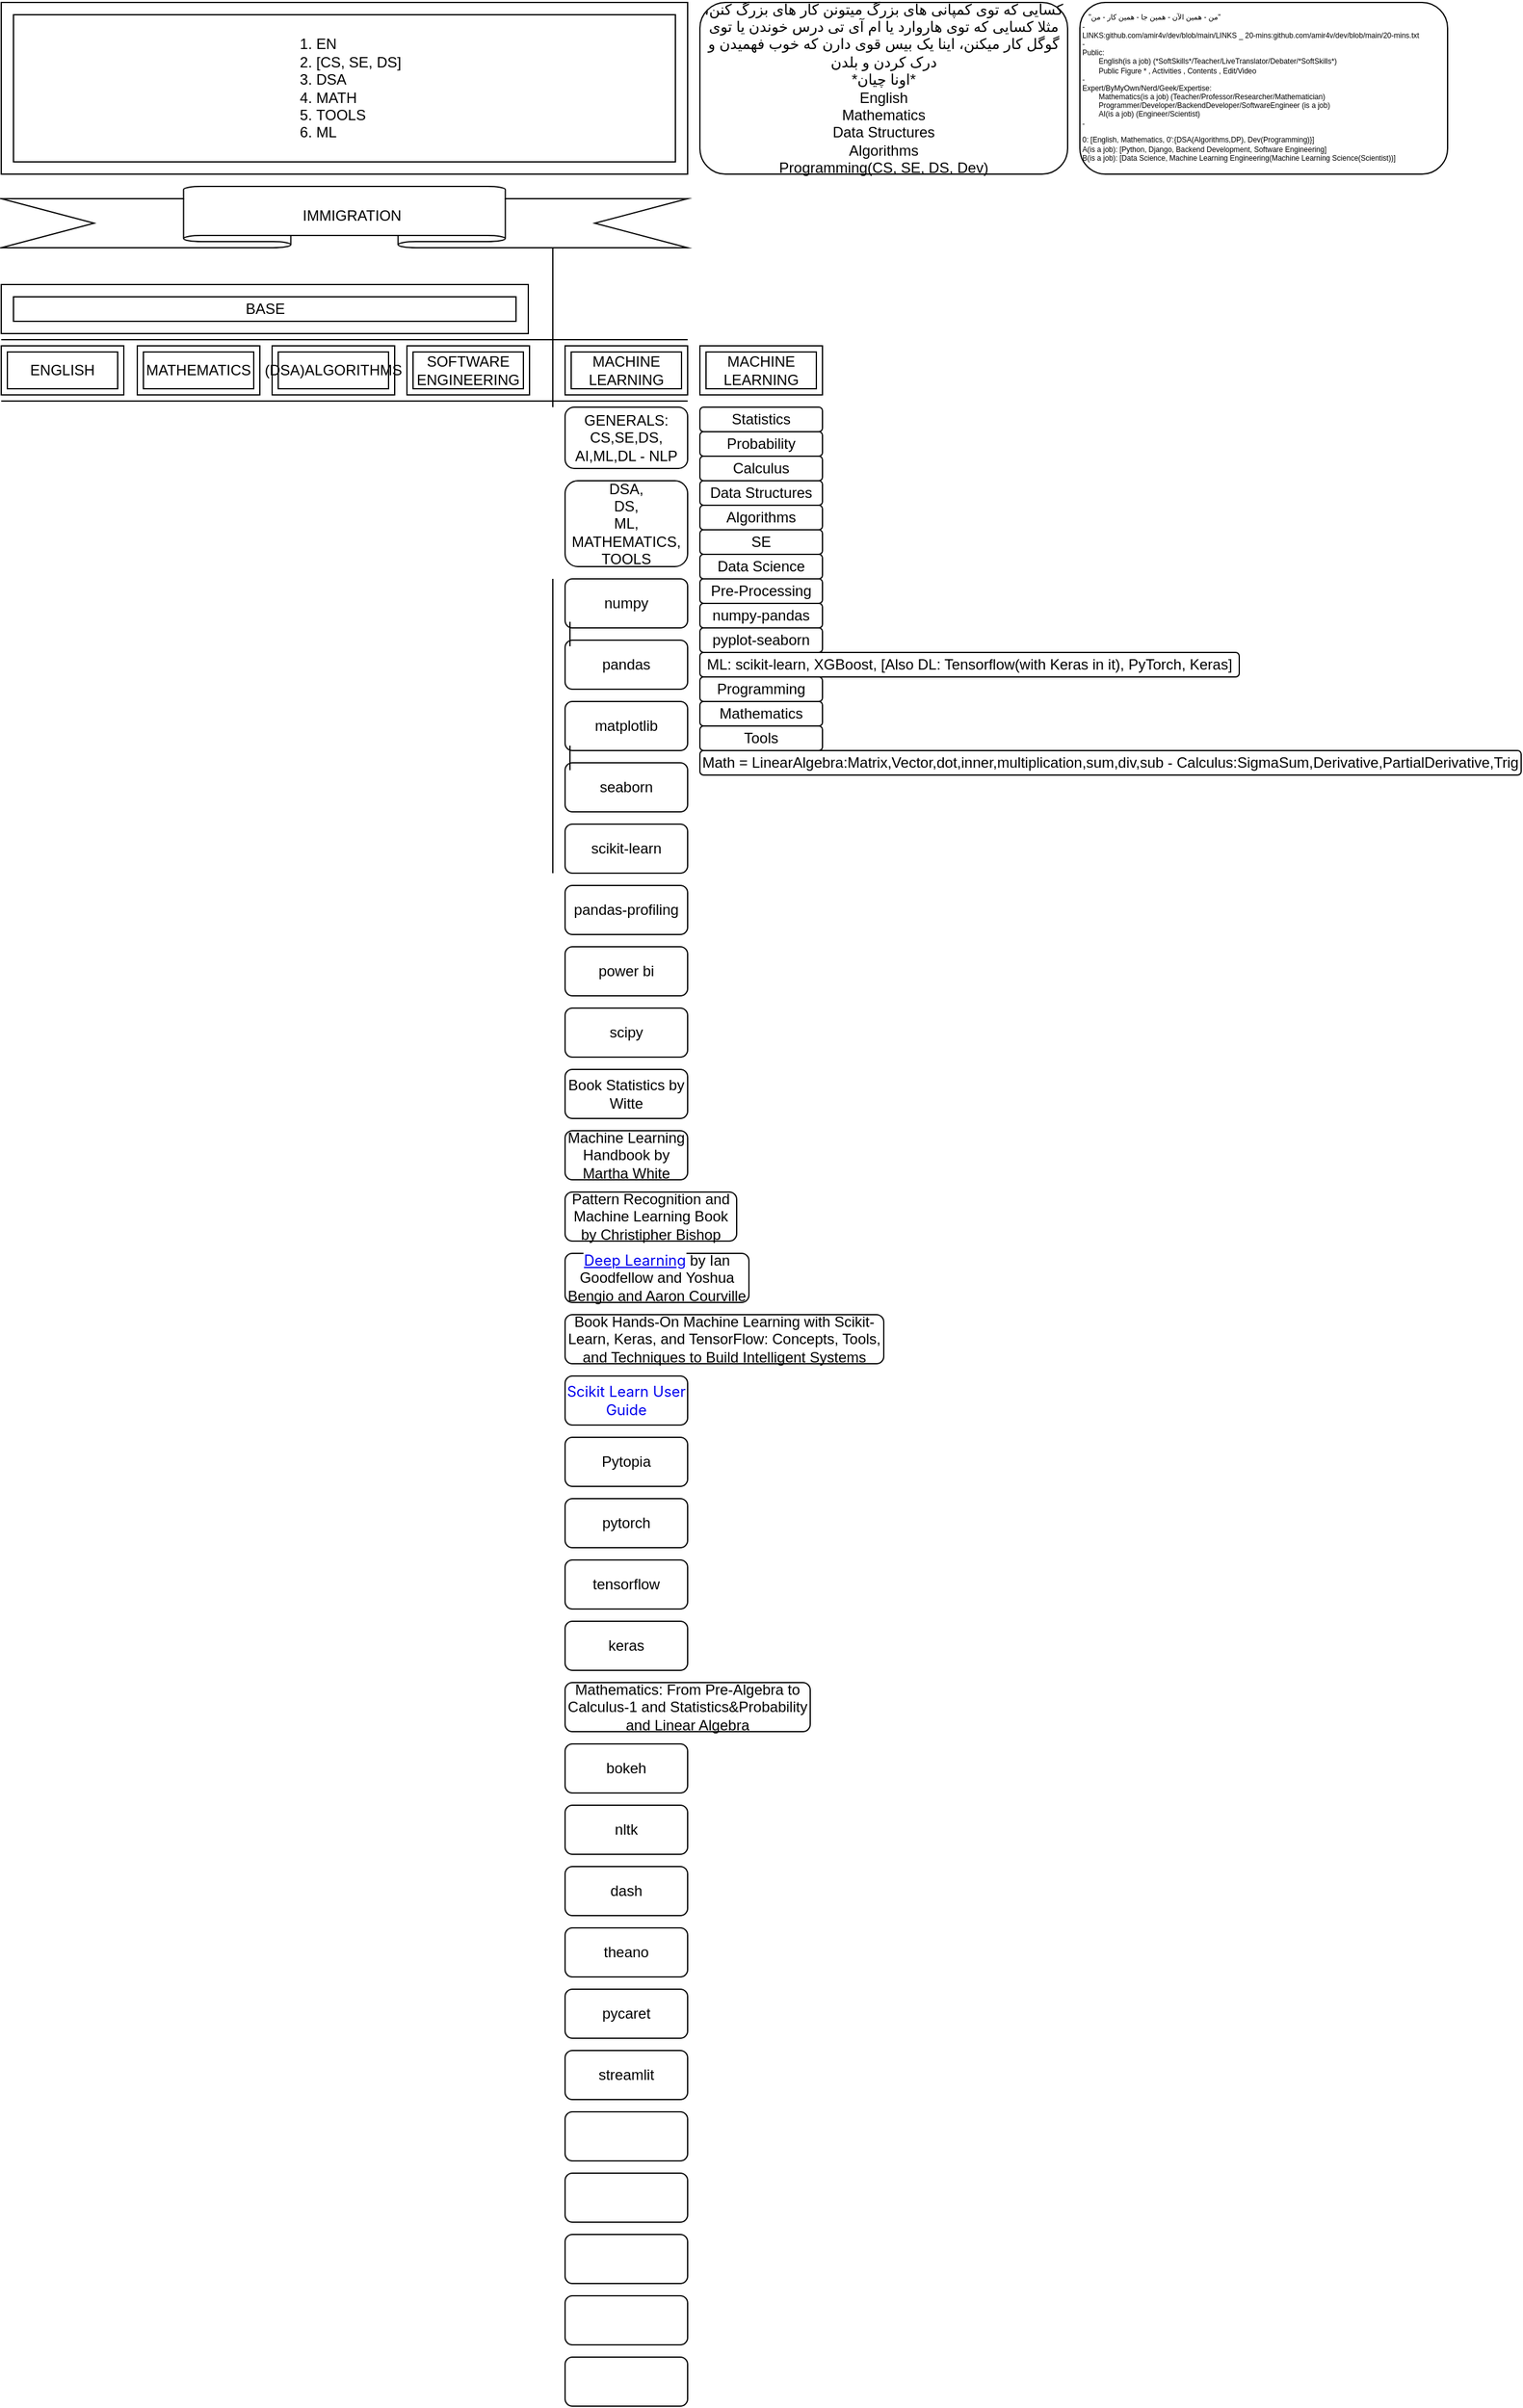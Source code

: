 <mxfile version="24.7.2" type="github">
  <diagram name="Page-1" id="Pw1lx-9ADOZ67-cU_8lc">
    <mxGraphModel dx="276" dy="1242" grid="1" gridSize="10" guides="1" tooltips="1" connect="1" arrows="1" fold="1" page="1" pageScale="1" pageWidth="850" pageHeight="1100" math="0" shadow="0">
      <root>
        <mxCell id="0" />
        <mxCell id="1" parent="0" />
        <mxCell id="dCaoCA2dHIqfcbdslcku-3" value="MACHINE LEARNING" style="shape=ext;margin=3;double=1;whiteSpace=wrap;html=1;align=center;" parent="1" vertex="1">
          <mxGeometry x="630" y="-40" width="100" height="40" as="geometry" />
        </mxCell>
        <mxCell id="dCaoCA2dHIqfcbdslcku-8" value="" style="verticalLabelPosition=bottom;verticalAlign=top;html=1;shape=mxgraph.basic.banner" parent="1" vertex="1">
          <mxGeometry x="170" y="-170" width="560" height="50" as="geometry" />
        </mxCell>
        <mxCell id="dCaoCA2dHIqfcbdslcku-9" value="IMMIGRATION" style="text;strokeColor=none;fillColor=none;spacingLeft=4;spacingRight=4;overflow=hidden;rotatable=0;points=[[0,0.5],[1,0.5]];portConstraint=eastwest;fontSize=12;whiteSpace=wrap;html=1;" parent="1" vertex="1">
          <mxGeometry x="410" y="-160" width="150" height="30" as="geometry" />
        </mxCell>
        <mxCell id="dCaoCA2dHIqfcbdslcku-10" value="ENGLISH" style="shape=ext;margin=3;double=1;whiteSpace=wrap;html=1;align=center;" parent="1" vertex="1">
          <mxGeometry x="170" y="-40" width="100" height="40" as="geometry" />
        </mxCell>
        <mxCell id="dCaoCA2dHIqfcbdslcku-11" value="SOFTWARE ENGINEERING" style="shape=ext;margin=3;double=1;whiteSpace=wrap;html=1;align=center;" parent="1" vertex="1">
          <mxGeometry x="501" y="-40" width="100" height="40" as="geometry" />
        </mxCell>
        <mxCell id="dCaoCA2dHIqfcbdslcku-12" value="MATHEMATICS" style="shape=ext;margin=3;double=1;whiteSpace=wrap;html=1;align=center;" parent="1" vertex="1">
          <mxGeometry x="281" y="-40" width="100" height="40" as="geometry" />
        </mxCell>
        <mxCell id="dCaoCA2dHIqfcbdslcku-13" value="(DSA)ALGORITHMS" style="shape=ext;margin=3;double=1;whiteSpace=wrap;html=1;align=center;" parent="1" vertex="1">
          <mxGeometry x="391" y="-40" width="100" height="40" as="geometry" />
        </mxCell>
        <mxCell id="5NISFXG1NPqAGdjbYSEB-1" value="" style="endArrow=none;html=1;rounded=0;" parent="1" edge="1">
          <mxGeometry width="50" height="50" relative="1" as="geometry">
            <mxPoint x="620" y="10" as="sourcePoint" />
            <mxPoint x="620" y="-120" as="targetPoint" />
          </mxGeometry>
        </mxCell>
        <mxCell id="uNf8jhvKmDgPgvKZIGbK-1" value="" style="verticalLabelPosition=bottom;verticalAlign=top;html=1;shape=mxgraph.basic.frame;dx=10;whiteSpace=wrap;" parent="1" vertex="1">
          <mxGeometry x="170" y="-90" width="430" height="40" as="geometry" />
        </mxCell>
        <mxCell id="uNf8jhvKmDgPgvKZIGbK-2" value="BASE" style="text;html=1;align=center;verticalAlign=middle;resizable=0;points=[];autosize=1;strokeColor=none;fillColor=none;" parent="1" vertex="1">
          <mxGeometry x="355" y="-85" width="60" height="30" as="geometry" />
        </mxCell>
        <mxCell id="uNf8jhvKmDgPgvKZIGbK-3" value="GENERALS:&lt;br&gt;CS,SE,DS, AI,ML,DL - NLP" style="rounded=1;whiteSpace=wrap;html=1;" parent="1" vertex="1">
          <mxGeometry x="630" y="10" width="100" height="50" as="geometry" />
        </mxCell>
        <mxCell id="uNf8jhvKmDgPgvKZIGbK-4" value="DSA,&lt;br&gt;DS,&lt;br&gt;ML,&lt;br&gt;MATHEMATICS,&lt;br&gt;TOOLS" style="rounded=1;whiteSpace=wrap;html=1;" parent="1" vertex="1">
          <mxGeometry x="630" y="70" width="100" height="70" as="geometry" />
        </mxCell>
        <mxCell id="uNf8jhvKmDgPgvKZIGbK-5" value="numpy" style="rounded=1;whiteSpace=wrap;html=1;" parent="1" vertex="1">
          <mxGeometry x="630" y="150" width="100" height="40" as="geometry" />
        </mxCell>
        <mxCell id="uNf8jhvKmDgPgvKZIGbK-6" value="pandas" style="rounded=1;whiteSpace=wrap;html=1;" parent="1" vertex="1">
          <mxGeometry x="630" y="200" width="100" height="40" as="geometry" />
        </mxCell>
        <mxCell id="uNf8jhvKmDgPgvKZIGbK-7" value="matplotlib" style="rounded=1;whiteSpace=wrap;html=1;" parent="1" vertex="1">
          <mxGeometry x="630" y="250" width="100" height="40" as="geometry" />
        </mxCell>
        <mxCell id="uNf8jhvKmDgPgvKZIGbK-8" value="seaborn" style="rounded=1;whiteSpace=wrap;html=1;" parent="1" vertex="1">
          <mxGeometry x="630" y="300" width="100" height="40" as="geometry" />
        </mxCell>
        <mxCell id="uNf8jhvKmDgPgvKZIGbK-9" value="scipy" style="rounded=1;whiteSpace=wrap;html=1;" parent="1" vertex="1">
          <mxGeometry x="630" y="500" width="100" height="40" as="geometry" />
        </mxCell>
        <mxCell id="uNf8jhvKmDgPgvKZIGbK-10" value="scikit-learn" style="rounded=1;whiteSpace=wrap;html=1;" parent="1" vertex="1">
          <mxGeometry x="630" y="350" width="100" height="40" as="geometry" />
        </mxCell>
        <mxCell id="uNf8jhvKmDgPgvKZIGbK-11" value="power bi" style="rounded=1;whiteSpace=wrap;html=1;" parent="1" vertex="1">
          <mxGeometry x="630" y="450" width="100" height="40" as="geometry" />
        </mxCell>
        <mxCell id="uNf8jhvKmDgPgvKZIGbK-12" value="pandas-profiling" style="rounded=1;whiteSpace=wrap;html=1;" parent="1" vertex="1">
          <mxGeometry x="630" y="400" width="100" height="40" as="geometry" />
        </mxCell>
        <mxCell id="uNf8jhvKmDgPgvKZIGbK-13" value="Book Statistics by Witte" style="rounded=1;whiteSpace=wrap;html=1;" parent="1" vertex="1">
          <mxGeometry x="630" y="550" width="100" height="40" as="geometry" />
        </mxCell>
        <mxCell id="uNf8jhvKmDgPgvKZIGbK-14" value="Machine Learning Handbook by Martha White" style="rounded=1;whiteSpace=wrap;html=1;" parent="1" vertex="1">
          <mxGeometry x="630" y="600" width="100" height="40" as="geometry" />
        </mxCell>
        <mxCell id="uNf8jhvKmDgPgvKZIGbK-15" value="Pattern Recognition and Machine Learning Book by Christipher Bishop" style="rounded=1;whiteSpace=wrap;html=1;" parent="1" vertex="1">
          <mxGeometry x="630" y="650" width="140" height="40" as="geometry" />
        </mxCell>
        <mxCell id="uNf8jhvKmDgPgvKZIGbK-16" value="&lt;font style=&quot;font-size: 12px;&quot;&gt;&lt;a style=&quot;box-sizing: unset; cursor: pointer; font-family: -apple-system, BlinkMacSystemFont, &amp;quot;Segoe UI&amp;quot;, Helvetica, Arial, sans-serif, &amp;quot;Apple Color Emoji&amp;quot;, &amp;quot;Segoe UI Emoji&amp;quot;, &amp;quot;Segoe UI Symbol&amp;quot;; text-align: left; background-color: rgb(255, 255, 255);&quot; href=&quot;https://www.deeplearningbook.org/&quot;&gt;Deep Learning&lt;/a&gt;&amp;nbsp;by Ian Goodfellow and Yoshua Bengio and Aaron Courville&lt;/font&gt;" style="rounded=1;whiteSpace=wrap;html=1;" parent="1" vertex="1">
          <mxGeometry x="630" y="700" width="150" height="40" as="geometry" />
        </mxCell>
        <mxCell id="uNf8jhvKmDgPgvKZIGbK-17" value="&lt;a style=&quot;background-color: rgb(255, 255, 255); font-family: -apple-system, BlinkMacSystemFont, &amp;quot;Segoe UI&amp;quot;, Helvetica, Arial, sans-serif, &amp;quot;Apple Color Emoji&amp;quot;, &amp;quot;Segoe UI Emoji&amp;quot;, &amp;quot;Segoe UI Symbol&amp;quot;; text-align: start; box-sizing: unset; text-decoration-line: none;&quot; href=&quot;https://scikit-learn.org/stable/user_guide.html&quot;&gt;&lt;font style=&quot;font-size: 12px;&quot;&gt;Scikit Learn User Guide&lt;/font&gt;&lt;/a&gt;" style="rounded=1;whiteSpace=wrap;html=1;" parent="1" vertex="1">
          <mxGeometry x="630" y="800" width="100" height="40" as="geometry" />
        </mxCell>
        <mxCell id="uNf8jhvKmDgPgvKZIGbK-18" value="Book Hands-On Machine Learning with Scikit-Learn, Keras, and TensorFlow: Concepts, Tools, and Techniques to Build Intelligent Systems" style="rounded=1;whiteSpace=wrap;html=1;" parent="1" vertex="1">
          <mxGeometry x="630" y="750" width="260" height="40" as="geometry" />
        </mxCell>
        <mxCell id="uNf8jhvKmDgPgvKZIGbK-19" value="Pytopia" style="rounded=1;whiteSpace=wrap;html=1;" parent="1" vertex="1">
          <mxGeometry x="630" y="850" width="100" height="40" as="geometry" />
        </mxCell>
        <mxCell id="uNf8jhvKmDgPgvKZIGbK-20" value="pytorch" style="rounded=1;whiteSpace=wrap;html=1;" parent="1" vertex="1">
          <mxGeometry x="630" y="900" width="100" height="40" as="geometry" />
        </mxCell>
        <mxCell id="eiy_VjTBnV1nARQNC3YB-1" value="" style="endArrow=none;html=1;rounded=0;" parent="1" edge="1">
          <mxGeometry width="50" height="50" relative="1" as="geometry">
            <mxPoint x="620" y="390" as="sourcePoint" />
            <mxPoint x="620" y="150" as="targetPoint" />
          </mxGeometry>
        </mxCell>
        <mxCell id="eiy_VjTBnV1nARQNC3YB-2" value="tensorflow" style="rounded=1;whiteSpace=wrap;html=1;" parent="1" vertex="1">
          <mxGeometry x="630" y="950" width="100" height="40" as="geometry" />
        </mxCell>
        <mxCell id="eiy_VjTBnV1nARQNC3YB-3" value="keras" style="rounded=1;whiteSpace=wrap;html=1;" parent="1" vertex="1">
          <mxGeometry x="630" y="1000" width="100" height="40" as="geometry" />
        </mxCell>
        <mxCell id="eiy_VjTBnV1nARQNC3YB-4" value="Mathematics: From Pre-Algebra to Calculus-1 and Statistics&amp;amp;Probability and Linear Algebra" style="rounded=1;whiteSpace=wrap;html=1;" parent="1" vertex="1">
          <mxGeometry x="630" y="1050" width="200" height="40" as="geometry" />
        </mxCell>
        <mxCell id="eiy_VjTBnV1nARQNC3YB-5" value="bokeh" style="rounded=1;whiteSpace=wrap;html=1;" parent="1" vertex="1">
          <mxGeometry x="630" y="1100" width="100" height="40" as="geometry" />
        </mxCell>
        <mxCell id="eiy_VjTBnV1nARQNC3YB-6" value="nltk" style="rounded=1;whiteSpace=wrap;html=1;" parent="1" vertex="1">
          <mxGeometry x="630" y="1150" width="100" height="40" as="geometry" />
        </mxCell>
        <mxCell id="eiy_VjTBnV1nARQNC3YB-7" value="dash" style="rounded=1;whiteSpace=wrap;html=1;" parent="1" vertex="1">
          <mxGeometry x="630" y="1200" width="100" height="40" as="geometry" />
        </mxCell>
        <mxCell id="eiy_VjTBnV1nARQNC3YB-8" value="theano" style="rounded=1;whiteSpace=wrap;html=1;" parent="1" vertex="1">
          <mxGeometry x="630" y="1250" width="100" height="40" as="geometry" />
        </mxCell>
        <mxCell id="eiy_VjTBnV1nARQNC3YB-9" value="pycaret" style="rounded=1;whiteSpace=wrap;html=1;" parent="1" vertex="1">
          <mxGeometry x="630" y="1300" width="100" height="40" as="geometry" />
        </mxCell>
        <mxCell id="eiy_VjTBnV1nARQNC3YB-10" value="streamlit" style="rounded=1;whiteSpace=wrap;html=1;" parent="1" vertex="1">
          <mxGeometry x="630" y="1350" width="100" height="40" as="geometry" />
        </mxCell>
        <mxCell id="eiy_VjTBnV1nARQNC3YB-11" value="" style="rounded=1;whiteSpace=wrap;html=1;" parent="1" vertex="1">
          <mxGeometry x="630" y="1400" width="100" height="40" as="geometry" />
        </mxCell>
        <mxCell id="eiy_VjTBnV1nARQNC3YB-12" value="" style="rounded=1;whiteSpace=wrap;html=1;" parent="1" vertex="1">
          <mxGeometry x="630" y="1450" width="100" height="40" as="geometry" />
        </mxCell>
        <mxCell id="eiy_VjTBnV1nARQNC3YB-13" value="" style="rounded=1;whiteSpace=wrap;html=1;" parent="1" vertex="1">
          <mxGeometry x="630" y="1500" width="100" height="40" as="geometry" />
        </mxCell>
        <mxCell id="eiy_VjTBnV1nARQNC3YB-14" value="" style="rounded=1;whiteSpace=wrap;html=1;" parent="1" vertex="1">
          <mxGeometry x="630" y="1550" width="100" height="40" as="geometry" />
        </mxCell>
        <mxCell id="eiy_VjTBnV1nARQNC3YB-15" value="" style="rounded=1;whiteSpace=wrap;html=1;" parent="1" vertex="1">
          <mxGeometry x="630" y="1600" width="100" height="40" as="geometry" />
        </mxCell>
        <mxCell id="eiy_VjTBnV1nARQNC3YB-16" value="" style="endArrow=none;html=1;rounded=0;entryX=1;entryY=1;entryDx=0;entryDy=0;exitX=0;exitY=1;exitDx=0;exitDy=0;exitPerimeter=0;" parent="1" edge="1">
          <mxGeometry width="50" height="50" relative="1" as="geometry">
            <mxPoint x="170" y="-45" as="sourcePoint" />
            <mxPoint x="730" y="-45" as="targetPoint" />
          </mxGeometry>
        </mxCell>
        <mxCell id="eiy_VjTBnV1nARQNC3YB-17" value="" style="endArrow=none;html=1;rounded=0;entryX=1;entryY=1;entryDx=0;entryDy=0;exitX=0;exitY=1;exitDx=0;exitDy=0;exitPerimeter=0;" parent="1" edge="1">
          <mxGeometry width="50" height="50" relative="1" as="geometry">
            <mxPoint x="170" y="5" as="sourcePoint" />
            <mxPoint x="730" y="5" as="targetPoint" />
          </mxGeometry>
        </mxCell>
        <mxCell id="RyTJMQ-wxWSSFwGndHPK-2" value="" style="verticalLabelPosition=bottom;verticalAlign=top;html=1;shape=mxgraph.basic.frame;dx=10;whiteSpace=wrap;" parent="1" vertex="1">
          <mxGeometry x="170" y="-320" width="560" height="140" as="geometry" />
        </mxCell>
        <mxCell id="RyTJMQ-wxWSSFwGndHPK-5" value="&lt;div&gt;&lt;ol&gt;&lt;li&gt;EN&lt;/li&gt;&lt;li&gt;[CS, SE, DS]&lt;/li&gt;&lt;li&gt;DSA&lt;/li&gt;&lt;li&gt;MATH&lt;/li&gt;&lt;li&gt;TOOLS&lt;/li&gt;&lt;li&gt;ML&lt;/li&gt;&lt;/ol&gt;&lt;/div&gt;" style="text;html=1;align=left;verticalAlign=middle;resizable=0;points=[];autosize=1;strokeColor=none;fillColor=none;" parent="1" vertex="1">
          <mxGeometry x="385" y="-310" width="130" height="120" as="geometry" />
        </mxCell>
        <mxCell id="rNfnYfNZXdWyFEMV66Mj-3" value="" style="endArrow=none;html=1;rounded=0;" parent="1" edge="1">
          <mxGeometry width="50" height="50" relative="1" as="geometry">
            <mxPoint x="634" y="205" as="sourcePoint" />
            <mxPoint x="634" y="185" as="targetPoint" />
          </mxGeometry>
        </mxCell>
        <mxCell id="rNfnYfNZXdWyFEMV66Mj-4" value="" style="endArrow=none;html=1;rounded=0;" parent="1" edge="1">
          <mxGeometry width="50" height="50" relative="1" as="geometry">
            <mxPoint x="634" y="306" as="sourcePoint" />
            <mxPoint x="634" y="286" as="targetPoint" />
          </mxGeometry>
        </mxCell>
        <mxCell id="NjcC3SJjB0qP52kyVzx2-1" value="کسایی که توی کمپانی های بزرگ میتونن کار های بزرگ کنن، مثلا کسایی که توی هاروارد یا ام آی تی درس خوندن یا توی گوگل کار میکنن، اینا یک بیس قوی دارن که خوب فهمیدن و درک کردن و بلدن&lt;br&gt;*اونا چیان*&lt;br&gt;English&lt;br&gt;Mathematics&lt;br&gt;Data Structures&lt;br&gt;Algorithms&lt;br&gt;Programming(CS, SE, DS, Dev)" style="rounded=1;whiteSpace=wrap;html=1;" parent="1" vertex="1">
          <mxGeometry x="740" y="-320" width="300" height="140" as="geometry" />
        </mxCell>
        <mxCell id="8nW1GslCeC44FkuKD25y-1" value="MACHINE LEARNING" style="shape=ext;margin=3;double=1;whiteSpace=wrap;html=1;align=center;" parent="1" vertex="1">
          <mxGeometry x="740" y="-40" width="100" height="40" as="geometry" />
        </mxCell>
        <mxCell id="8nW1GslCeC44FkuKD25y-2" value="Statistics" style="rounded=1;whiteSpace=wrap;html=1;" parent="1" vertex="1">
          <mxGeometry x="740" y="10" width="100" height="20" as="geometry" />
        </mxCell>
        <mxCell id="8nW1GslCeC44FkuKD25y-3" value="Probability" style="rounded=1;whiteSpace=wrap;html=1;" parent="1" vertex="1">
          <mxGeometry x="740" y="30" width="100" height="20" as="geometry" />
        </mxCell>
        <mxCell id="8nW1GslCeC44FkuKD25y-4" value="Calculus" style="rounded=1;whiteSpace=wrap;html=1;" parent="1" vertex="1">
          <mxGeometry x="740" y="50" width="100" height="20" as="geometry" />
        </mxCell>
        <mxCell id="8nW1GslCeC44FkuKD25y-5" value="Data Structures" style="rounded=1;whiteSpace=wrap;html=1;" parent="1" vertex="1">
          <mxGeometry x="740" y="70" width="100" height="20" as="geometry" />
        </mxCell>
        <mxCell id="8nW1GslCeC44FkuKD25y-6" value="Algorithms" style="rounded=1;whiteSpace=wrap;html=1;" parent="1" vertex="1">
          <mxGeometry x="740" y="90" width="100" height="20" as="geometry" />
        </mxCell>
        <mxCell id="8nW1GslCeC44FkuKD25y-7" value="SE" style="rounded=1;whiteSpace=wrap;html=1;" parent="1" vertex="1">
          <mxGeometry x="740" y="110" width="100" height="20" as="geometry" />
        </mxCell>
        <mxCell id="8nW1GslCeC44FkuKD25y-8" value="Data Science" style="rounded=1;whiteSpace=wrap;html=1;" parent="1" vertex="1">
          <mxGeometry x="740" y="130" width="100" height="20" as="geometry" />
        </mxCell>
        <mxCell id="8nW1GslCeC44FkuKD25y-9" value="Pre-Processing" style="rounded=1;whiteSpace=wrap;html=1;" parent="1" vertex="1">
          <mxGeometry x="740" y="150" width="100" height="20" as="geometry" />
        </mxCell>
        <mxCell id="8nW1GslCeC44FkuKD25y-10" value="numpy-pandas" style="rounded=1;whiteSpace=wrap;html=1;" parent="1" vertex="1">
          <mxGeometry x="740" y="170" width="100" height="20" as="geometry" />
        </mxCell>
        <mxCell id="8nW1GslCeC44FkuKD25y-11" value="pyplot-seaborn" style="rounded=1;whiteSpace=wrap;html=1;" parent="1" vertex="1">
          <mxGeometry x="740" y="190" width="100" height="20" as="geometry" />
        </mxCell>
        <mxCell id="8nW1GslCeC44FkuKD25y-12" value="ML: scikit-learn, XGBoost, [Also DL: Tensorflow(with Keras in it), PyTorch, Keras]" style="rounded=1;whiteSpace=wrap;html=1;" parent="1" vertex="1">
          <mxGeometry x="740" y="210" width="440" height="20" as="geometry" />
        </mxCell>
        <mxCell id="8nW1GslCeC44FkuKD25y-13" value="Programming" style="rounded=1;whiteSpace=wrap;html=1;" parent="1" vertex="1">
          <mxGeometry x="740" y="230" width="100" height="20" as="geometry" />
        </mxCell>
        <mxCell id="8nW1GslCeC44FkuKD25y-14" value="Mathematics" style="rounded=1;whiteSpace=wrap;html=1;" parent="1" vertex="1">
          <mxGeometry x="740" y="250" width="100" height="20" as="geometry" />
        </mxCell>
        <mxCell id="8nW1GslCeC44FkuKD25y-15" value="Tools" style="rounded=1;whiteSpace=wrap;html=1;" parent="1" vertex="1">
          <mxGeometry x="740" y="270" width="100" height="20" as="geometry" />
        </mxCell>
        <mxCell id="8nW1GslCeC44FkuKD25y-16" value="Math = LinearAlgebra:Matrix,Vector,dot,inner,multiplication,sum,div,sub - Calculus:SigmaSum,Derivative,PartialDerivative,Trig" style="rounded=1;whiteSpace=wrap;html=1;" parent="1" vertex="1">
          <mxGeometry x="740" y="290" width="670" height="20" as="geometry" />
        </mxCell>
        <mxCell id="m1dlzt6d_2SXBuBqFUNx-1" value="&lt;div style=&quot;font-size: 6px;&quot;&gt;&lt;font style=&quot;font-size: 6px;&quot;&gt;&lt;font style=&quot;font-size: 6px;&quot;&gt;&amp;nbsp; &amp;nbsp;&quot;من - همین الآن - همین جا - همین کار - من&quot;&lt;/font&gt;&lt;/font&gt;&lt;/div&gt;&lt;div style=&quot;font-size: 6px;&quot;&gt;&lt;font style=&quot;font-size: 6px;&quot;&gt;&lt;font style=&quot;font-size: 6px;&quot;&gt;-&lt;/font&gt;&lt;/font&gt;&lt;/div&gt;&lt;div style=&quot;font-size: 6px;&quot;&gt;&lt;font style=&quot;font-size: 6px;&quot;&gt;&lt;font style=&quot;font-size: 6px;&quot;&gt;LINKS:github.com/amir4v/dev/blob/main/LINKS _ 20-mins:github.com/amir4v/dev/blob/main/20-mins.txt&lt;/font&gt;&lt;/font&gt;&lt;/div&gt;&lt;div style=&quot;font-size: 6px;&quot;&gt;&lt;font style=&quot;font-size: 6px;&quot;&gt;-&lt;/font&gt;&lt;/div&gt;&lt;div style=&quot;font-size: 6px;&quot;&gt;&lt;font style=&quot;font-size: 6px;&quot;&gt;Public:&lt;/font&gt;&lt;/div&gt;&lt;div style=&quot;font-size: 6px;&quot;&gt;&lt;font style=&quot;font-size: 6px;&quot;&gt;&lt;font style=&quot;font-size: 6px;&quot;&gt;&lt;span style=&quot;white-space: pre;&quot;&gt;&#x9;&lt;/span&gt;English&lt;/font&gt;&lt;span style=&quot;background-color: initial;&quot;&gt;(is a job)&lt;/span&gt;&lt;span style=&quot;background-color: initial;&quot;&gt;&amp;nbsp;(&lt;/span&gt;&lt;/font&gt;&lt;span style=&quot;background-color: initial;&quot;&gt;*SoftSkills*/&lt;/span&gt;&lt;span style=&quot;background-color: initial;&quot;&gt;Teacher/LiveTranslator/Debater/*SoftSkills*)&lt;/span&gt;&lt;/div&gt;&lt;div style=&quot;font-size: 6px;&quot;&gt;&lt;span style=&quot;background-color: initial;&quot;&gt;&lt;span style=&quot;white-space: pre;&quot;&gt;&#x9;&lt;/span&gt;Public Figure * , Activities , Contents , Edit/Video&lt;/span&gt;&lt;/div&gt;&lt;div style=&quot;font-size: 6px;&quot;&gt;&lt;font style=&quot;font-size: 6px;&quot;&gt;&lt;font style=&quot;font-size: 6px;&quot;&gt;&lt;font style=&quot;font-size: 6px;&quot;&gt;-&lt;/font&gt;&lt;/font&gt;&lt;/font&gt;&lt;/div&gt;&lt;div style=&quot;font-size: 6px;&quot;&gt;&lt;font style=&quot;font-size: 6px;&quot;&gt;&lt;font style=&quot;font-size: 6px;&quot;&gt;&lt;font style=&quot;font-size: 6px;&quot;&gt;Expert/ByMyOwn/Nerd/Geek/Expertise:&lt;/font&gt;&lt;/font&gt;&lt;/font&gt;&lt;/div&gt;&lt;div style=&quot;font-size: 6px;&quot;&gt;&lt;font style=&quot;font-size: 6px;&quot;&gt;&lt;font style=&quot;font-size: 6px;&quot;&gt;&lt;font style=&quot;font-size: 6px;&quot;&gt;&lt;span style=&quot;white-space: pre;&quot;&gt;&#x9;&lt;/span&gt;Mathematics&lt;/font&gt;&lt;span style=&quot;background-color: initial;&quot;&gt;(is a job)&lt;/span&gt;&lt;span style=&quot;background-color: initial;&quot;&gt;&amp;nbsp;(Teacher/Professor/Researcher/&lt;/span&gt;&lt;/font&gt;&lt;span style=&quot;background-color: initial;&quot;&gt;Mathematician&lt;/span&gt;&lt;span style=&quot;background-color: initial;&quot;&gt;)&lt;/span&gt;&lt;/font&gt;&lt;/div&gt;&lt;div style=&quot;font-size: 6px;&quot;&gt;&lt;font style=&quot;font-size: 6px;&quot;&gt;&lt;span style=&quot;background-color: initial;&quot;&gt;&lt;span style=&quot;white-space: pre;&quot;&gt;&#x9;&lt;/span&gt;Programmer/Developer/BackendDeveloper/SoftwareEngineer&amp;nbsp;&lt;/span&gt;&lt;span style=&quot;background-color: initial;&quot;&gt;(is a job)&lt;/span&gt;&lt;/font&gt;&lt;/div&gt;&lt;div style=&quot;font-size: 6px;&quot;&gt;&lt;font style=&quot;font-size: 6px;&quot;&gt;&lt;span style=&quot;background-color: initial;&quot;&gt;&lt;span style=&quot;white-space: pre;&quot;&gt;&lt;span style=&quot;white-space: pre;&quot;&gt;&#x9;&lt;/span&gt;&lt;/span&gt;AI&lt;/span&gt;&lt;span style=&quot;background-color: initial;&quot;&gt;(is a job) (Engineer/Scientist)&lt;/span&gt;&lt;/font&gt;&lt;/div&gt;&lt;div style=&quot;font-size: 6px;&quot;&gt;&lt;font style=&quot;font-size: 6px;&quot;&gt;-&lt;/font&gt;&lt;/div&gt;&lt;font style=&quot;font-size: 6px;&quot;&gt;0: [English, Mathematics, 0&#39;:{DSA(Algorithms,DP), Dev(Programming)}]&lt;/font&gt;&lt;div style=&quot;font-size: 6px;&quot;&gt;&lt;font style=&quot;font-size: 6px;&quot;&gt;A(is a job): [Python, Django, Backend Development, Software Engineering]&lt;/font&gt;&lt;/div&gt;&lt;div style=&quot;font-size: 6px;&quot;&gt;&lt;font style=&quot;font-size: 6px;&quot;&gt;&lt;font style=&quot;font-size: 6px;&quot;&gt;B&lt;/font&gt;&lt;span style=&quot;background-color: initial;&quot;&gt;(is a job)&lt;/span&gt;&lt;span style=&quot;background-color: initial;&quot;&gt;: [Data Science, Machine Learning Engineering(Machine Learning Science(Scientist))]&lt;/span&gt;&lt;/font&gt;&lt;/div&gt;" style="rounded=1;whiteSpace=wrap;html=1;align=left;" parent="1" vertex="1">
          <mxGeometry x="1050" y="-320" width="300" height="140" as="geometry" />
        </mxCell>
      </root>
    </mxGraphModel>
  </diagram>
</mxfile>

